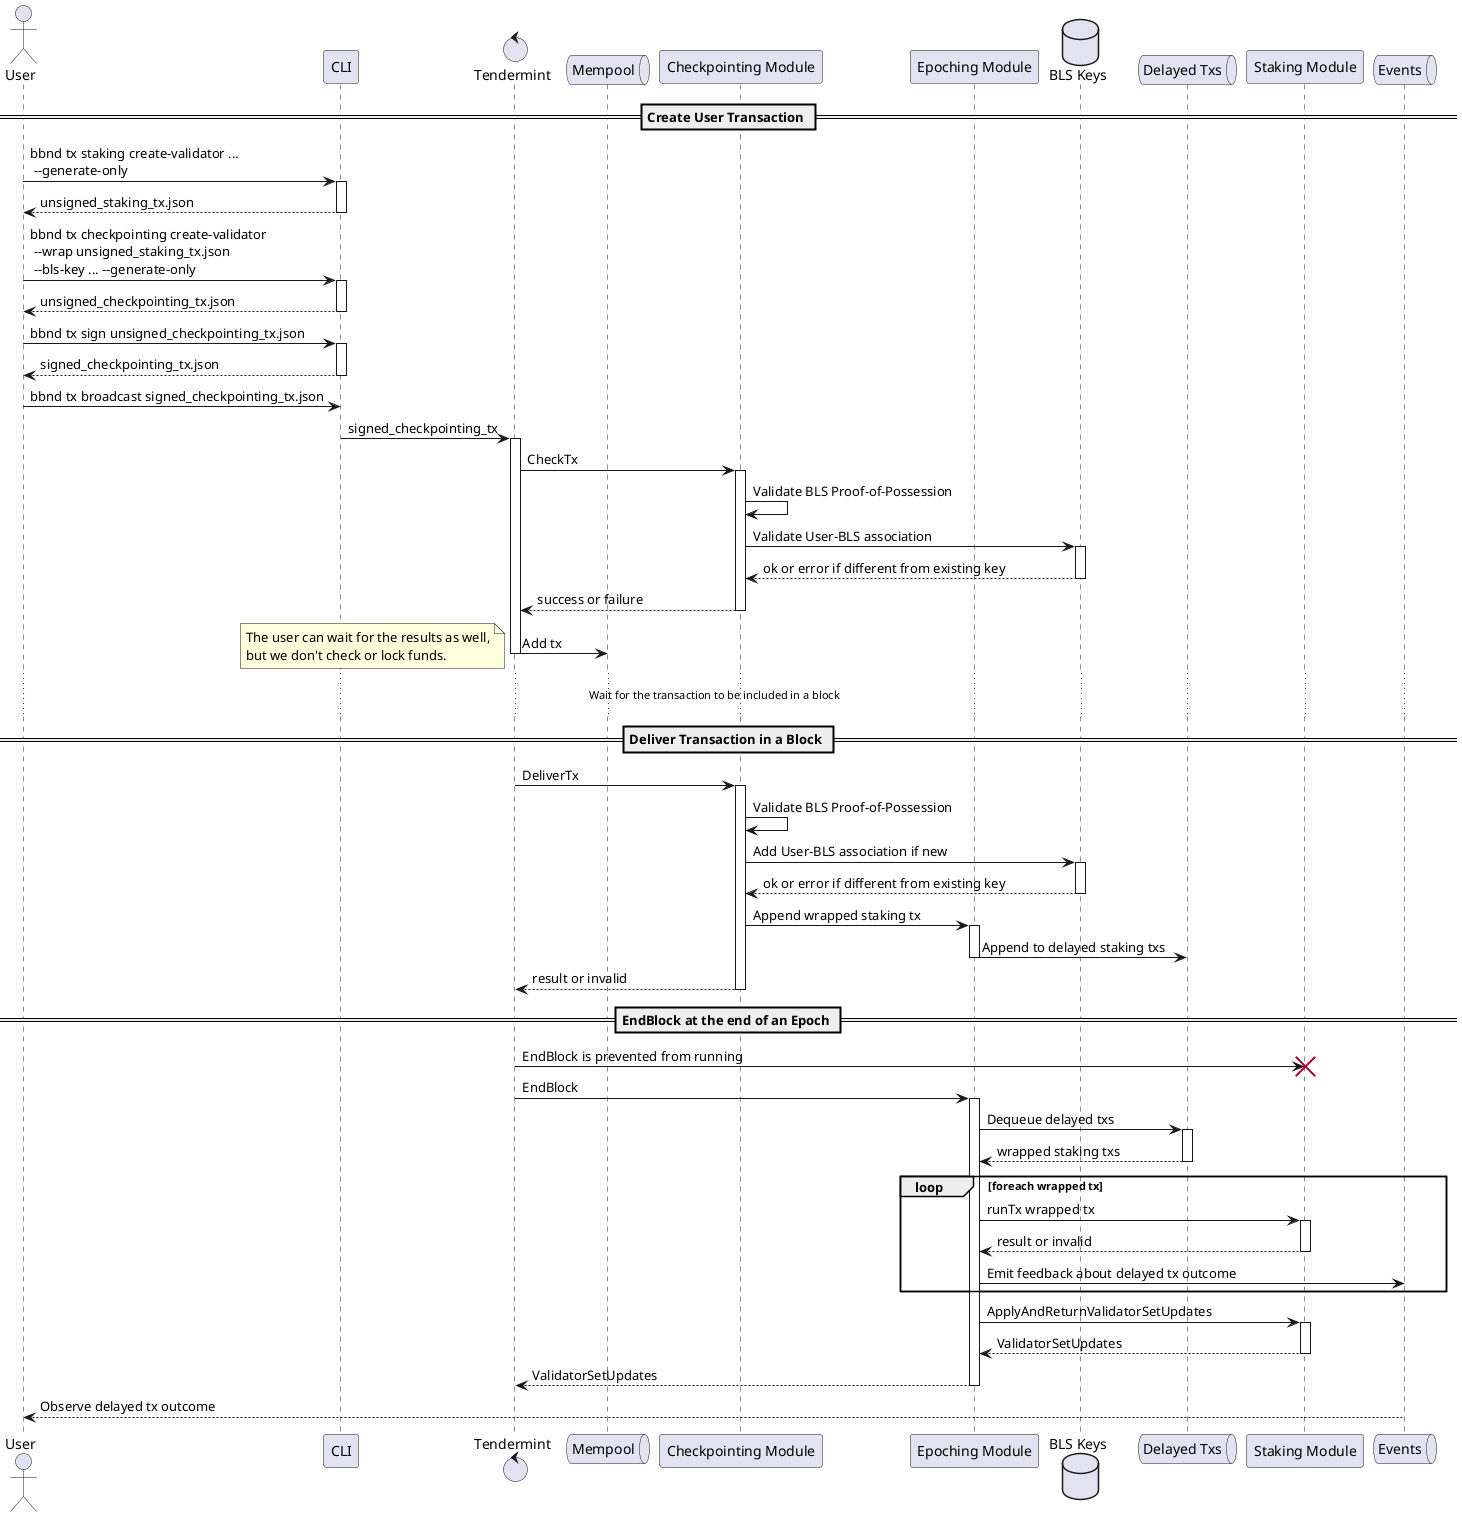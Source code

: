 @startuml Validator Registration
actor       User
participant CLI
control     Tendermint
queue       Mempool
participant "Checkpointing Module" as checkpointing
participant "Epoching Module" as epoching
database    "BLS Keys"        as blskeys
queue       "Delayed Txs"     as delayedtxs
participant "Staking Module"  as staking
queue       Events

== Create User Transaction ==

User -> CLI ++ : bbnd tx staking create-validator ... \n --generate-only
return unsigned_staking_tx.json
User -> CLI ++ : bbnd tx checkpointing create-validator \n ~--wrap unsigned_staking_tx.json \n ~--bls-key ... --generate-only
return unsigned_checkpointing_tx.json
User -> CLI ++ : bbnd tx sign unsigned_checkpointing_tx.json
return signed_checkpointing_tx.json
User -> CLI : bbnd tx broadcast signed_checkpointing_tx.json

CLI -> Tendermint ++ : signed_checkpointing_tx
Tendermint -> checkpointing ++ : CheckTx
checkpointing -> checkpointing : Validate BLS Proof-of-Possession
checkpointing -> blskeys ++ : Validate User-BLS association
return ok or error if different from existing key
return success or failure
Tendermint -> Mempool : Add tx
deactivate Tendermint
note left
  The user can wait for the results as well,
  but we don't check or lock funds.
end note

... Wait for the transaction to be included in a block ...

== Deliver Transaction in a Block ==

Tendermint -> checkpointing ++ : DeliverTx
checkpointing -> checkpointing : Validate BLS Proof-of-Possession
checkpointing -> blskeys ++ : Add User-BLS association if new
return ok or error if different from existing key
checkpointing -> epoching ++ : Append wrapped staking tx
epoching -> delayedtxs -- : Append to delayed staking txs

return result or invalid

== EndBlock at the end of an Epoch ==

Tendermint -> staking !! : EndBlock is prevented from running
Tendermint -> epoching ++ : EndBlock
epoching -> delayedtxs ++ : Dequeue delayed txs
return wrapped staking txs
loop foreach wrapped tx
  epoching -> staking ++ : runTx wrapped tx
  return result or invalid
  epoching -> Events : Emit feedback about delayed tx outcome
end
epoching -> staking ++ : ApplyAndReturnValidatorSetUpdates
return ValidatorSetUpdates
return ValidatorSetUpdates

Events --> User : Observe delayed tx outcome

@enduml
